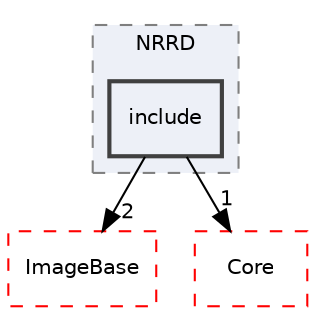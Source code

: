 digraph "include"
{
 // LATEX_PDF_SIZE
  edge [fontname="Helvetica",fontsize="10",labelfontname="Helvetica",labelfontsize="10"];
  node [fontname="Helvetica",fontsize="10",shape=record];
  compound=true
  subgraph clusterdir_39040e18b5eb610874da5cdc3697c06d {
    graph [ bgcolor="#edf0f7", pencolor="grey50", style="filled,dashed,", label="NRRD", fontname="Helvetica", fontsize="10", URL="dir_39040e18b5eb610874da5cdc3697c06d.html"]
  dir_1600f20ac9d2b0d59e92e83ee0dcf7cf [shape=box, label="include", style="filled,bold,", fillcolor="#edf0f7", color="grey25", URL="dir_1600f20ac9d2b0d59e92e83ee0dcf7cf.html"];
  }
  dir_020f7385454ba6ea738f2859cea00f45 [shape=box, label="ImageBase", style="dashed,", fillcolor="#edf0f7", color="red", URL="dir_020f7385454ba6ea738f2859cea00f45.html"];
  dir_cac7f9cecb9aa42a0bd05452dddd8a21 [shape=box, label="Core", style="dashed,", fillcolor="#edf0f7", color="red", URL="dir_cac7f9cecb9aa42a0bd05452dddd8a21.html"];
  dir_1600f20ac9d2b0d59e92e83ee0dcf7cf->dir_020f7385454ba6ea738f2859cea00f45 [headlabel="2", labeldistance=1.5 headhref="dir_000136_000046.html"];
  dir_1600f20ac9d2b0d59e92e83ee0dcf7cf->dir_cac7f9cecb9aa42a0bd05452dddd8a21 [headlabel="1", labeldistance=1.5 headhref="dir_000136_000014.html"];
}
